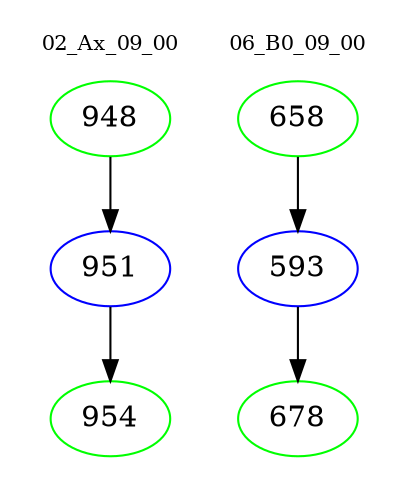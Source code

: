 digraph{
subgraph cluster_0 {
color = white
label = "02_Ax_09_00";
fontsize=10;
T0_948 [label="948", color="green"]
T0_948 -> T0_951 [color="black"]
T0_951 [label="951", color="blue"]
T0_951 -> T0_954 [color="black"]
T0_954 [label="954", color="green"]
}
subgraph cluster_1 {
color = white
label = "06_B0_09_00";
fontsize=10;
T1_658 [label="658", color="green"]
T1_658 -> T1_593 [color="black"]
T1_593 [label="593", color="blue"]
T1_593 -> T1_678 [color="black"]
T1_678 [label="678", color="green"]
}
}
